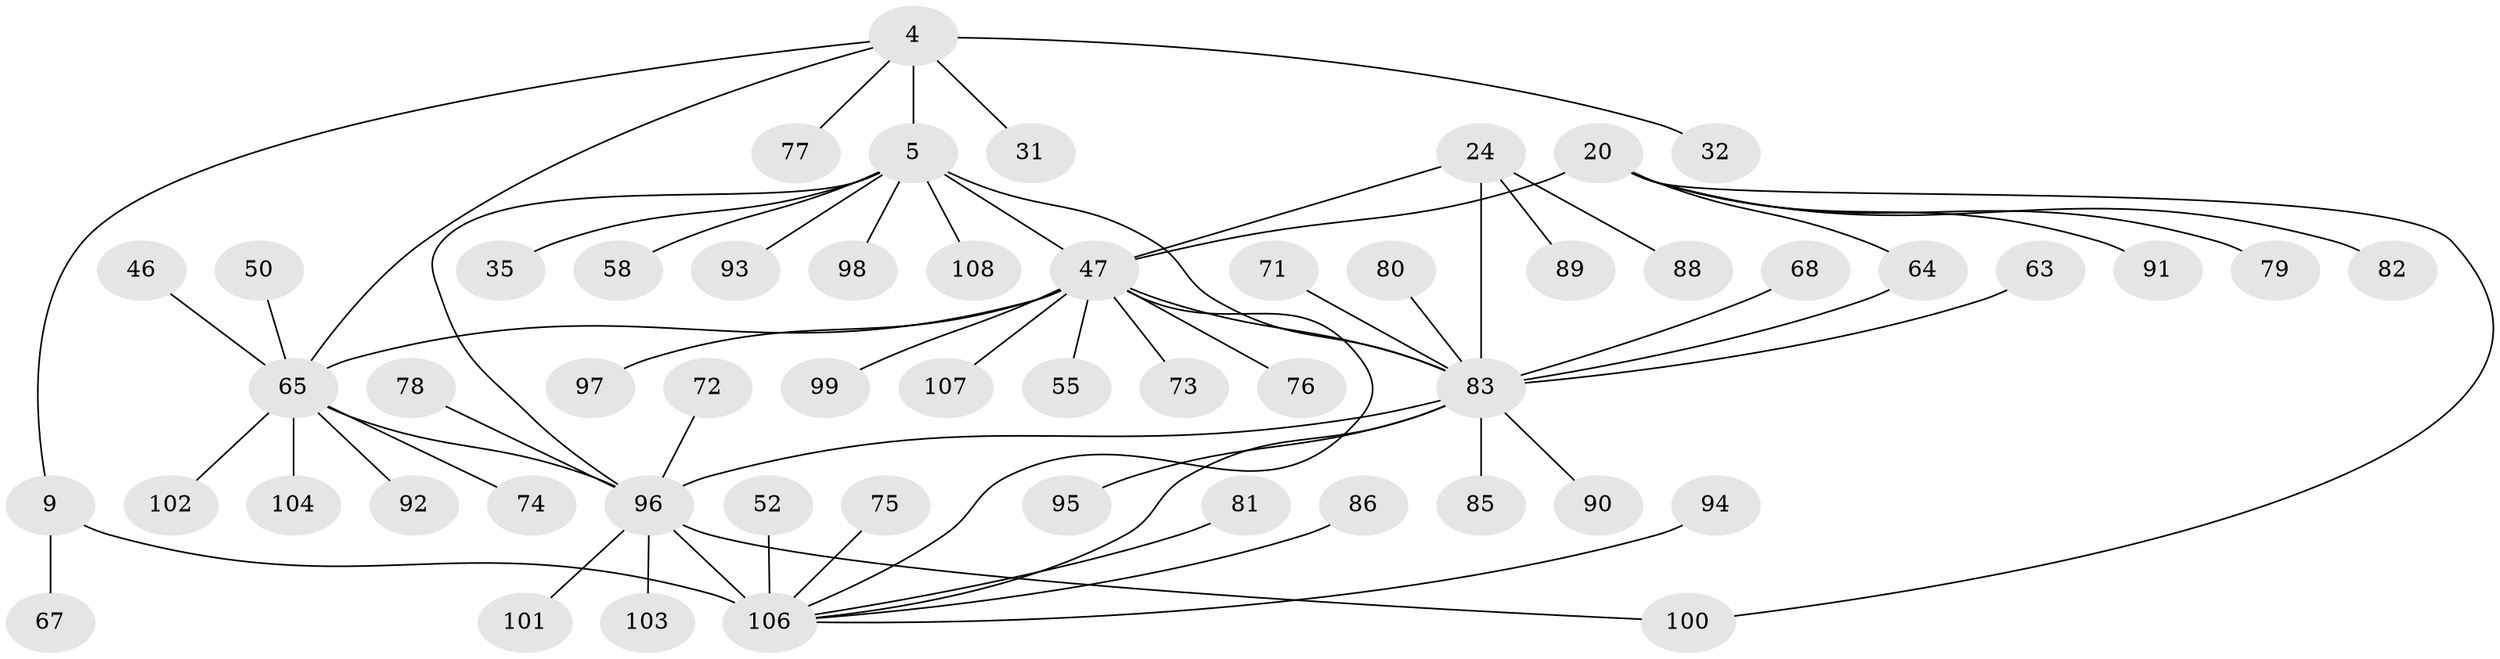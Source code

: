 // original degree distribution, {6: 0.027777777777777776, 8: 0.046296296296296294, 7: 0.05555555555555555, 5: 0.027777777777777776, 9: 0.06481481481481481, 10: 0.009259259259259259, 2: 0.2037037037037037, 4: 0.009259259259259259, 3: 0.027777777777777776, 1: 0.5277777777777778}
// Generated by graph-tools (version 1.1) at 2025/55/03/09/25 04:55:08]
// undirected, 54 vertices, 63 edges
graph export_dot {
graph [start="1"]
  node [color=gray90,style=filled];
  4 [super="+1"];
  5 [super="+3"];
  9 [super="+6"];
  20 [super="+17"];
  24 [super="+23"];
  31 [super="+26"];
  32;
  35;
  46;
  47 [super="+19+27"];
  50;
  52;
  55;
  58;
  63;
  64;
  65 [super="+14+30+41+43"];
  67;
  68;
  71;
  72 [super="+54"];
  73;
  74;
  75;
  76;
  77 [super="+57"];
  78;
  79;
  80 [super="+56+60"];
  81;
  82 [super="+70"];
  83 [super="+25+34+36+61+62"];
  85;
  86;
  88;
  89 [super="+51"];
  90;
  91;
  92;
  93;
  94;
  95;
  96 [super="+15+33"];
  97;
  98 [super="+49"];
  99 [super="+37+69"];
  100;
  101;
  102 [super="+87"];
  103;
  104;
  106 [super="+105+38+48"];
  107;
  108 [super="+66"];
  4 -- 5 [weight=6];
  4 -- 9;
  4 -- 32;
  4 -- 31;
  4 -- 77;
  4 -- 65;
  5 -- 58;
  5 -- 35;
  5 -- 47 [weight=3];
  5 -- 83 [weight=2];
  5 -- 93;
  5 -- 98;
  5 -- 108;
  5 -- 96;
  9 -- 67;
  9 -- 106 [weight=6];
  20 -- 91;
  20 -- 100;
  20 -- 64;
  20 -- 79;
  20 -- 82;
  20 -- 47 [weight=6];
  24 -- 88;
  24 -- 89;
  24 -- 83 [weight=6];
  24 -- 47;
  46 -- 65;
  47 -- 97;
  47 -- 99;
  47 -- 73;
  47 -- 107;
  47 -- 76;
  47 -- 55;
  47 -- 83 [weight=2];
  47 -- 65;
  47 -- 106;
  50 -- 65;
  52 -- 106;
  63 -- 83;
  64 -- 83;
  65 -- 102;
  65 -- 104;
  65 -- 74;
  65 -- 92;
  65 -- 96 [weight=6];
  68 -- 83;
  71 -- 83;
  72 -- 96;
  75 -- 106;
  78 -- 96;
  80 -- 83;
  81 -- 106;
  83 -- 85;
  83 -- 90;
  83 -- 95;
  83 -- 96;
  83 -- 106;
  86 -- 106;
  94 -- 106;
  96 -- 100;
  96 -- 101;
  96 -- 103;
  96 -- 106;
}
